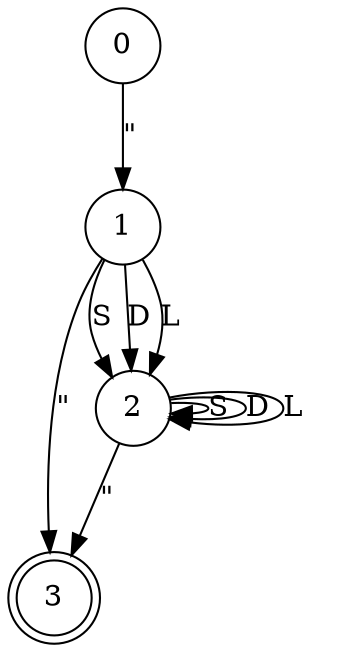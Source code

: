 // Grafo JavaScript
digraph {
	node [shape=circle]
	0 [label=0]
	0 -> 1 [label="\""]
	1 -> 3 [label="\""]
	1 [label=1]
	1 -> 2 [label=S]
	1 -> 2 [label=D]
	1 -> 2 [label=L]
	2 -> 2 [label=S]
	2 -> 2 [label=D]
	2 -> 2 [label=L]
	2 [label=2]
	2 -> 3 [label="\""]
	3 [shape=doublecircle]
}
